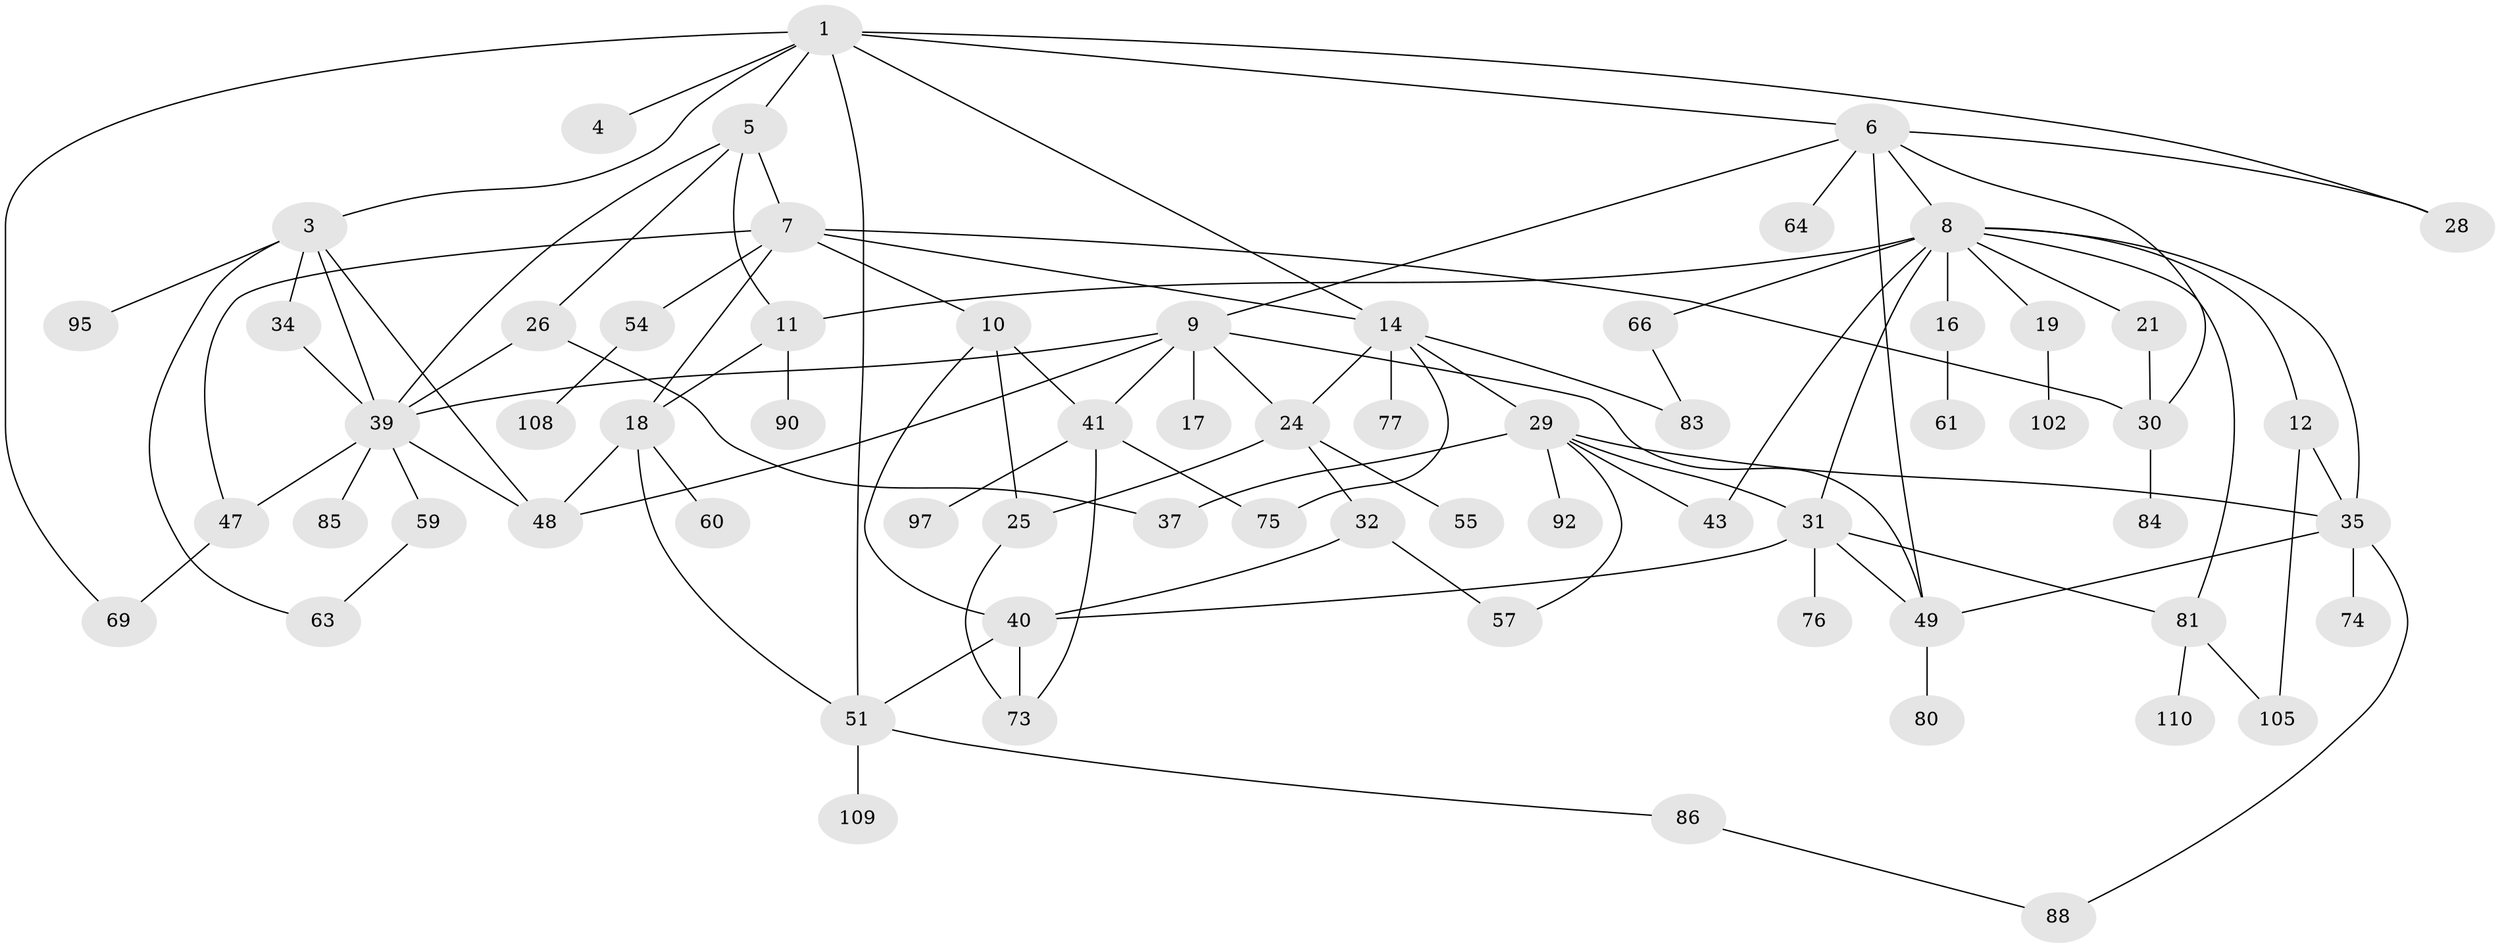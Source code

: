 // original degree distribution, {7: 0.044642857142857144, 4: 0.13392857142857142, 6: 0.026785714285714284, 1: 0.26785714285714285, 5: 0.03571428571428571, 8: 0.017857142857142856, 3: 0.1875, 2: 0.2857142857142857}
// Generated by graph-tools (version 1.1) at 2025/17/03/04/25 18:17:05]
// undirected, 67 vertices, 105 edges
graph export_dot {
graph [start="1"]
  node [color=gray90,style=filled];
  1 [super="+2+15"];
  3;
  4;
  5;
  6 [super="+23"];
  7 [super="+107"];
  8 [super="+13"];
  9 [super="+27+36"];
  10;
  11;
  12;
  14 [super="+87"];
  16;
  17;
  18 [super="+65+89"];
  19 [super="+20"];
  21;
  24 [super="+52"];
  25;
  26 [super="+46"];
  28;
  29;
  30 [super="+53+38+42"];
  31 [super="+45"];
  32;
  34;
  35 [super="+58"];
  37;
  39 [super="+50+62+44"];
  40 [super="+93"];
  41 [super="+67"];
  43;
  47 [super="+82"];
  48;
  49 [super="+78+104"];
  51;
  54;
  55;
  57 [super="+106"];
  59 [super="+103"];
  60;
  61 [super="+96"];
  63;
  64;
  66;
  69 [super="+70"];
  73 [super="+91"];
  74;
  75;
  76;
  77;
  80;
  81;
  83;
  84;
  85;
  86;
  88;
  90;
  92;
  95;
  97;
  102;
  105;
  108 [super="+112"];
  109;
  110;
  1 -- 4;
  1 -- 5;
  1 -- 6;
  1 -- 28;
  1 -- 3;
  1 -- 51;
  1 -- 69;
  1 -- 14;
  3 -- 34;
  3 -- 39;
  3 -- 48;
  3 -- 63;
  3 -- 95;
  5 -- 7;
  5 -- 26;
  5 -- 11;
  5 -- 39;
  6 -- 8;
  6 -- 9;
  6 -- 64;
  6 -- 30;
  6 -- 49;
  6 -- 28;
  7 -- 10;
  7 -- 14;
  7 -- 18;
  7 -- 30;
  7 -- 47;
  7 -- 54;
  8 -- 11;
  8 -- 12;
  8 -- 19;
  8 -- 21;
  8 -- 16;
  8 -- 81;
  8 -- 66;
  8 -- 35;
  8 -- 43;
  8 -- 31;
  9 -- 17;
  9 -- 48;
  9 -- 49;
  9 -- 39;
  9 -- 24;
  9 -- 41;
  10 -- 41;
  10 -- 40;
  10 -- 25;
  11 -- 90;
  11 -- 18;
  12 -- 105;
  12 -- 35;
  14 -- 24;
  14 -- 29;
  14 -- 77;
  14 -- 83;
  14 -- 75;
  16 -- 61;
  18 -- 60;
  18 -- 51;
  18 -- 48;
  19 -- 102;
  21 -- 30;
  24 -- 25;
  24 -- 32;
  24 -- 55;
  25 -- 73;
  26 -- 37;
  26 -- 39;
  29 -- 31;
  29 -- 37;
  29 -- 57;
  29 -- 92;
  29 -- 43;
  29 -- 35;
  30 -- 84;
  31 -- 49;
  31 -- 81;
  31 -- 76;
  31 -- 40;
  32 -- 40;
  32 -- 57;
  34 -- 39;
  35 -- 74;
  35 -- 88;
  35 -- 49;
  39 -- 59 [weight=2];
  39 -- 85;
  39 -- 48;
  39 -- 47;
  40 -- 73;
  40 -- 51;
  41 -- 73;
  41 -- 75;
  41 -- 97;
  47 -- 69;
  49 -- 80;
  51 -- 86;
  51 -- 109;
  54 -- 108;
  59 -- 63;
  66 -- 83;
  81 -- 105;
  81 -- 110;
  86 -- 88;
}
